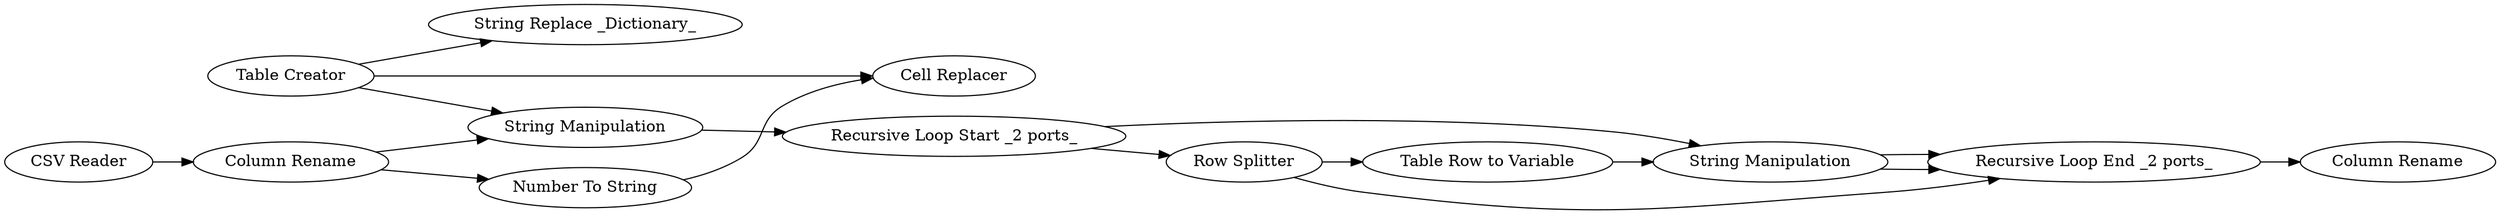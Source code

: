 digraph {
	3 [label="Table Creator"]
	4 [label="String Replace _Dictionary_"]
	7 [label="Column Rename"]
	14 [label="Number To String"]
	26 [label="Recursive Loop Start _2 ports_"]
	28 [label="Table Row to Variable"]
	29 [label="String Manipulation"]
	30 [label="Recursive Loop End _2 ports_"]
	39 [label="Column Rename"]
	40 [label="Row Splitter"]
	41 [label="String Manipulation"]
	19 [label="Cell Replacer"]
	20 [label="CSV Reader"]
	26 -> 29
	26 -> 40
	28 -> 29
	29 -> 30
	29 -> 30
	30 -> 39
	40 -> 30
	40 -> 28
	41 -> 26
	3 -> 19
	3 -> 41
	3 -> 4
	7 -> 41
	7 -> 14
	14 -> 19
	20 -> 7
	rankdir=LR
}
